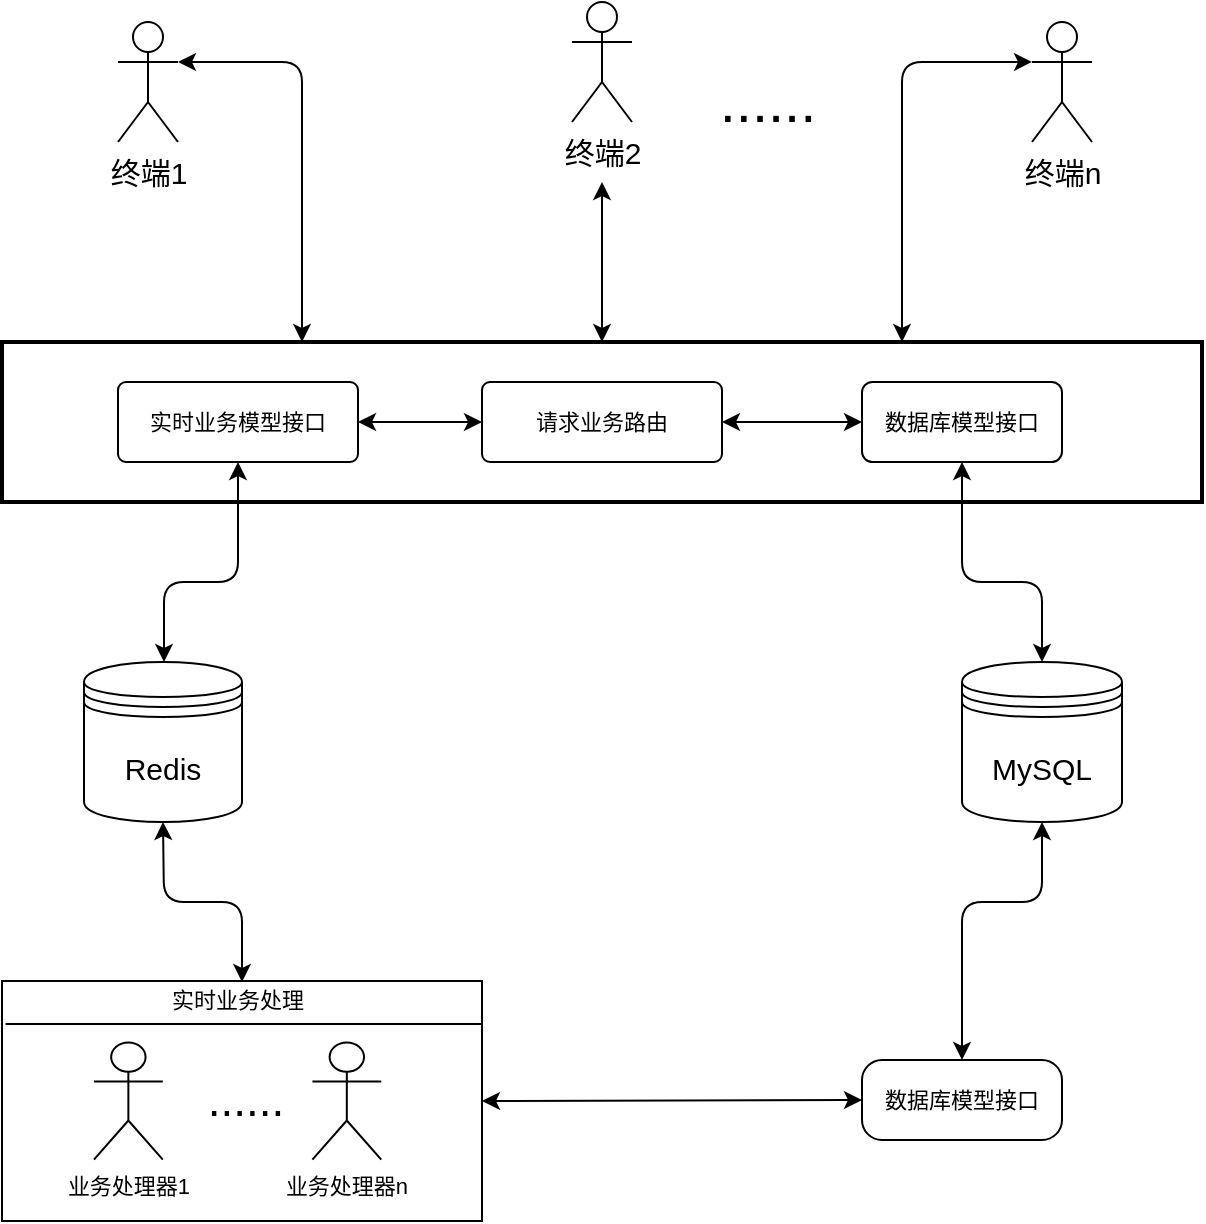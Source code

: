 <mxfile version="11.1.4" type="github"><diagram id="PU90rayw9M0Y2vhDtKq5" name="第 1 页"><mxGraphModel dx="1186" dy="700" grid="1" gridSize="10" guides="1" tooltips="1" connect="1" arrows="1" fold="1" page="1" pageScale="1" pageWidth="827" pageHeight="1169" math="0" shadow="0"><root><mxCell id="0"/><mxCell id="1" parent="0"/><mxCell id="G12tujYlotifGyIPjRLb-15" value="" style="strokeWidth=2;whiteSpace=wrap;html=1;align=center;fontSize=15;" vertex="1" parent="1"><mxGeometry x="80" y="240" width="600" height="80" as="geometry"/></mxCell><mxCell id="G12tujYlotifGyIPjRLb-20" value="MySQL" style="shape=datastore;whiteSpace=wrap;html=1;fontSize=15;" vertex="1" parent="1"><mxGeometry x="560" y="400" width="80" height="80" as="geometry"/></mxCell><mxCell id="G12tujYlotifGyIPjRLb-21" value="Redis" style="shape=datastore;whiteSpace=wrap;html=1;fontSize=15;" vertex="1" parent="1"><mxGeometry x="121" y="400" width="79" height="80" as="geometry"/></mxCell><mxCell id="G12tujYlotifGyIPjRLb-28" value="实时业务模型接口" style="rounded=1;whiteSpace=wrap;html=1;fontSize=11;horizontal=1;arcSize=10;" vertex="1" parent="1"><mxGeometry x="138" y="260" width="120" height="40" as="geometry"/></mxCell><mxCell id="G12tujYlotifGyIPjRLb-46" value="" style="rounded=0;whiteSpace=wrap;html=1;fontSize=11;" vertex="1" parent="1"><mxGeometry x="80" y="559.5" width="240" height="120" as="geometry"/></mxCell><mxCell id="G12tujYlotifGyIPjRLb-36" value="业务处理器1" style="shape=umlActor;verticalLabelPosition=bottom;labelBackgroundColor=#ffffff;verticalAlign=top;html=1;outlineConnect=0;fontSize=11;" vertex="1" parent="1"><mxGeometry x="125.974" y="590.232" width="34.425" height="58.537" as="geometry"/></mxCell><mxCell id="G12tujYlotifGyIPjRLb-41" value="业务处理器n" style="shape=umlActor;verticalLabelPosition=bottom;labelBackgroundColor=#ffffff;verticalAlign=top;html=1;outlineConnect=0;fontSize=11;" vertex="1" parent="1"><mxGeometry x="235.2" y="590.232" width="34.425" height="58.537" as="geometry"/></mxCell><mxCell id="G12tujYlotifGyIPjRLb-44" value="......" style="text;html=1;strokeColor=none;fillColor=none;align=center;verticalAlign=middle;whiteSpace=wrap;rounded=0;fontSize=23;" vertex="1" parent="1"><mxGeometry x="178.924" y="609.244" width="45.9" height="19.512" as="geometry"/></mxCell><mxCell id="G12tujYlotifGyIPjRLb-47" value="实时业务处理" style="text;html=1;strokeColor=none;fillColor=none;align=center;verticalAlign=middle;whiteSpace=wrap;rounded=0;fontSize=11;" vertex="1" parent="1"><mxGeometry x="158" y="559.5" width="80.325" height="19.512" as="geometry"/></mxCell><mxCell id="G12tujYlotifGyIPjRLb-48" value="" style="endArrow=none;html=1;fontSize=11;entryX=1;entryY=0.179;entryDx=0;entryDy=0;entryPerimeter=0;" edge="1" parent="1" target="G12tujYlotifGyIPjRLb-46"><mxGeometry width="50" height="50" relative="1" as="geometry"><mxPoint x="81.795" y="580.963" as="sourcePoint"/><mxPoint x="90.975" y="696.085" as="targetPoint"/></mxGeometry></mxCell><mxCell id="G12tujYlotifGyIPjRLb-71" value="数据库模型接口" style="rounded=1;whiteSpace=wrap;html=1;fontSize=11;horizontal=1;arcSize=13;" vertex="1" parent="1"><mxGeometry x="510" y="260" width="100" height="40" as="geometry"/></mxCell><mxCell id="G12tujYlotifGyIPjRLb-72" value="" style="endArrow=classic;startArrow=classic;html=1;fontSize=11;entryX=0.5;entryY=1;entryDx=0;entryDy=0;" edge="1" parent="1" target="G12tujYlotifGyIPjRLb-28"><mxGeometry width="50" height="50" relative="1" as="geometry"><mxPoint x="161" y="400" as="sourcePoint"/><mxPoint x="130" y="860" as="targetPoint"/><Array as="points"><mxPoint x="161" y="360"/><mxPoint x="198" y="360"/></Array></mxGeometry></mxCell><mxCell id="G12tujYlotifGyIPjRLb-73" value="" style="endArrow=classic;startArrow=classic;html=1;fontSize=11;entryX=0.5;entryY=1;entryDx=0;entryDy=0;" edge="1" parent="1" target="G12tujYlotifGyIPjRLb-21"><mxGeometry width="50" height="50" relative="1" as="geometry"><mxPoint x="200" y="560" as="sourcePoint"/><mxPoint x="130" y="860" as="targetPoint"/><Array as="points"><mxPoint x="200" y="520"/><mxPoint x="161" y="520"/></Array></mxGeometry></mxCell><mxCell id="G12tujYlotifGyIPjRLb-75" value="" style="endArrow=classic;startArrow=classic;html=1;fontSize=11;entryX=0.5;entryY=1;entryDx=0;entryDy=0;exitX=0.5;exitY=0;exitDx=0;exitDy=0;" edge="1" parent="1" source="G12tujYlotifGyIPjRLb-20" target="G12tujYlotifGyIPjRLb-71"><mxGeometry width="50" height="50" relative="1" as="geometry"><mxPoint x="80" y="830" as="sourcePoint"/><mxPoint x="130" y="780" as="targetPoint"/><Array as="points"><mxPoint x="600" y="360"/><mxPoint x="560" y="360"/></Array></mxGeometry></mxCell><mxCell id="G12tujYlotifGyIPjRLb-77" value="数据库模型接口" style="rounded=1;whiteSpace=wrap;html=1;fontSize=11;horizontal=1;arcSize=25;" vertex="1" parent="1"><mxGeometry x="510" y="599" width="100" height="40" as="geometry"/></mxCell><mxCell id="G12tujYlotifGyIPjRLb-78" value="" style="endArrow=classic;startArrow=classic;html=1;fontSize=11;entryX=0;entryY=0.5;entryDx=0;entryDy=0;exitX=1;exitY=0.5;exitDx=0;exitDy=0;" edge="1" parent="1" source="G12tujYlotifGyIPjRLb-46" target="G12tujYlotifGyIPjRLb-77"><mxGeometry width="50" height="50" relative="1" as="geometry"><mxPoint x="80" y="749.5" as="sourcePoint"/><mxPoint x="130" y="699.5" as="targetPoint"/></mxGeometry></mxCell><mxCell id="G12tujYlotifGyIPjRLb-79" value="" style="endArrow=classic;startArrow=classic;html=1;fontSize=11;entryX=0.5;entryY=0;entryDx=0;entryDy=0;exitX=0.5;exitY=1;exitDx=0;exitDy=0;" edge="1" parent="1" source="G12tujYlotifGyIPjRLb-20" target="G12tujYlotifGyIPjRLb-77"><mxGeometry width="50" height="50" relative="1" as="geometry"><mxPoint x="80" y="830" as="sourcePoint"/><mxPoint x="130" y="780" as="targetPoint"/><Array as="points"><mxPoint x="600" y="520"/><mxPoint x="560" y="520"/></Array></mxGeometry></mxCell><mxCell id="G12tujYlotifGyIPjRLb-83" value="请求业务路由" style="rounded=1;whiteSpace=wrap;html=1;fontSize=11;horizontal=1;arcSize=10;" vertex="1" parent="1"><mxGeometry x="320" y="260" width="120" height="40" as="geometry"/></mxCell><mxCell id="G12tujYlotifGyIPjRLb-84" value="" style="endArrow=classic;startArrow=classic;html=1;fontSize=15;entryX=0;entryY=0.5;entryDx=0;entryDy=0;exitX=1;exitY=0.5;exitDx=0;exitDy=0;" edge="1" parent="1" source="G12tujYlotifGyIPjRLb-28" target="G12tujYlotifGyIPjRLb-83"><mxGeometry width="50" height="50" relative="1" as="geometry"><mxPoint x="80" y="750" as="sourcePoint"/><mxPoint x="130" y="700" as="targetPoint"/></mxGeometry></mxCell><mxCell id="G12tujYlotifGyIPjRLb-85" value="" style="endArrow=classic;startArrow=classic;html=1;fontSize=15;entryX=1;entryY=0.5;entryDx=0;entryDy=0;exitX=0;exitY=0.5;exitDx=0;exitDy=0;" edge="1" parent="1" source="G12tujYlotifGyIPjRLb-71" target="G12tujYlotifGyIPjRLb-83"><mxGeometry width="50" height="50" relative="1" as="geometry"><mxPoint x="80" y="750" as="sourcePoint"/><mxPoint x="130" y="700" as="targetPoint"/></mxGeometry></mxCell><mxCell id="G12tujYlotifGyIPjRLb-86" value="终端1" style="shape=umlActor;verticalLabelPosition=bottom;labelBackgroundColor=#ffffff;verticalAlign=top;html=1;outlineConnect=0;fontSize=15;" vertex="1" parent="1"><mxGeometry x="138" y="80" width="30" height="60" as="geometry"/></mxCell><mxCell id="G12tujYlotifGyIPjRLb-88" value="终端2" style="shape=umlActor;verticalLabelPosition=bottom;labelBackgroundColor=#ffffff;verticalAlign=top;html=1;outlineConnect=0;fontSize=15;" vertex="1" parent="1"><mxGeometry x="365" y="70" width="30" height="60" as="geometry"/></mxCell><mxCell id="G12tujYlotifGyIPjRLb-89" value="终端n" style="shape=umlActor;verticalLabelPosition=bottom;labelBackgroundColor=#ffffff;verticalAlign=top;html=1;outlineConnect=0;fontSize=15;" vertex="1" parent="1"><mxGeometry x="595" y="80" width="30" height="60" as="geometry"/></mxCell><mxCell id="G12tujYlotifGyIPjRLb-90" value="......" style="text;html=1;strokeColor=none;fillColor=none;align=center;verticalAlign=middle;whiteSpace=wrap;rounded=0;fontSize=29;" vertex="1" parent="1"><mxGeometry x="439.924" y="110.244" width="45.9" height="19.512" as="geometry"/></mxCell><mxCell id="G12tujYlotifGyIPjRLb-91" value="" style="endArrow=classic;startArrow=classic;html=1;fontSize=23;entryX=1;entryY=0.333;entryDx=0;entryDy=0;entryPerimeter=0;exitX=0.25;exitY=0;exitDx=0;exitDy=0;" edge="1" parent="1" source="G12tujYlotifGyIPjRLb-15" target="G12tujYlotifGyIPjRLb-86"><mxGeometry width="50" height="50" relative="1" as="geometry"><mxPoint x="80" y="750" as="sourcePoint"/><mxPoint x="130" y="700" as="targetPoint"/><Array as="points"><mxPoint x="230" y="100"/></Array></mxGeometry></mxCell><mxCell id="G12tujYlotifGyIPjRLb-92" value="" style="endArrow=classic;startArrow=classic;html=1;fontSize=23;entryX=0.5;entryY=0;entryDx=0;entryDy=0;" edge="1" parent="1" target="G12tujYlotifGyIPjRLb-15"><mxGeometry width="50" height="50" relative="1" as="geometry"><mxPoint x="380" y="160" as="sourcePoint"/><mxPoint x="130" y="700" as="targetPoint"/></mxGeometry></mxCell><mxCell id="G12tujYlotifGyIPjRLb-93" value="" style="endArrow=classic;startArrow=classic;html=1;fontSize=23;entryX=0.75;entryY=0;entryDx=0;entryDy=0;exitX=0;exitY=0.333;exitDx=0;exitDy=0;exitPerimeter=0;" edge="1" parent="1" source="G12tujYlotifGyIPjRLb-89" target="G12tujYlotifGyIPjRLb-15"><mxGeometry width="50" height="50" relative="1" as="geometry"><mxPoint x="80" y="750" as="sourcePoint"/><mxPoint x="130" y="700" as="targetPoint"/><Array as="points"><mxPoint x="530" y="100"/></Array></mxGeometry></mxCell></root></mxGraphModel></diagram></mxfile>
